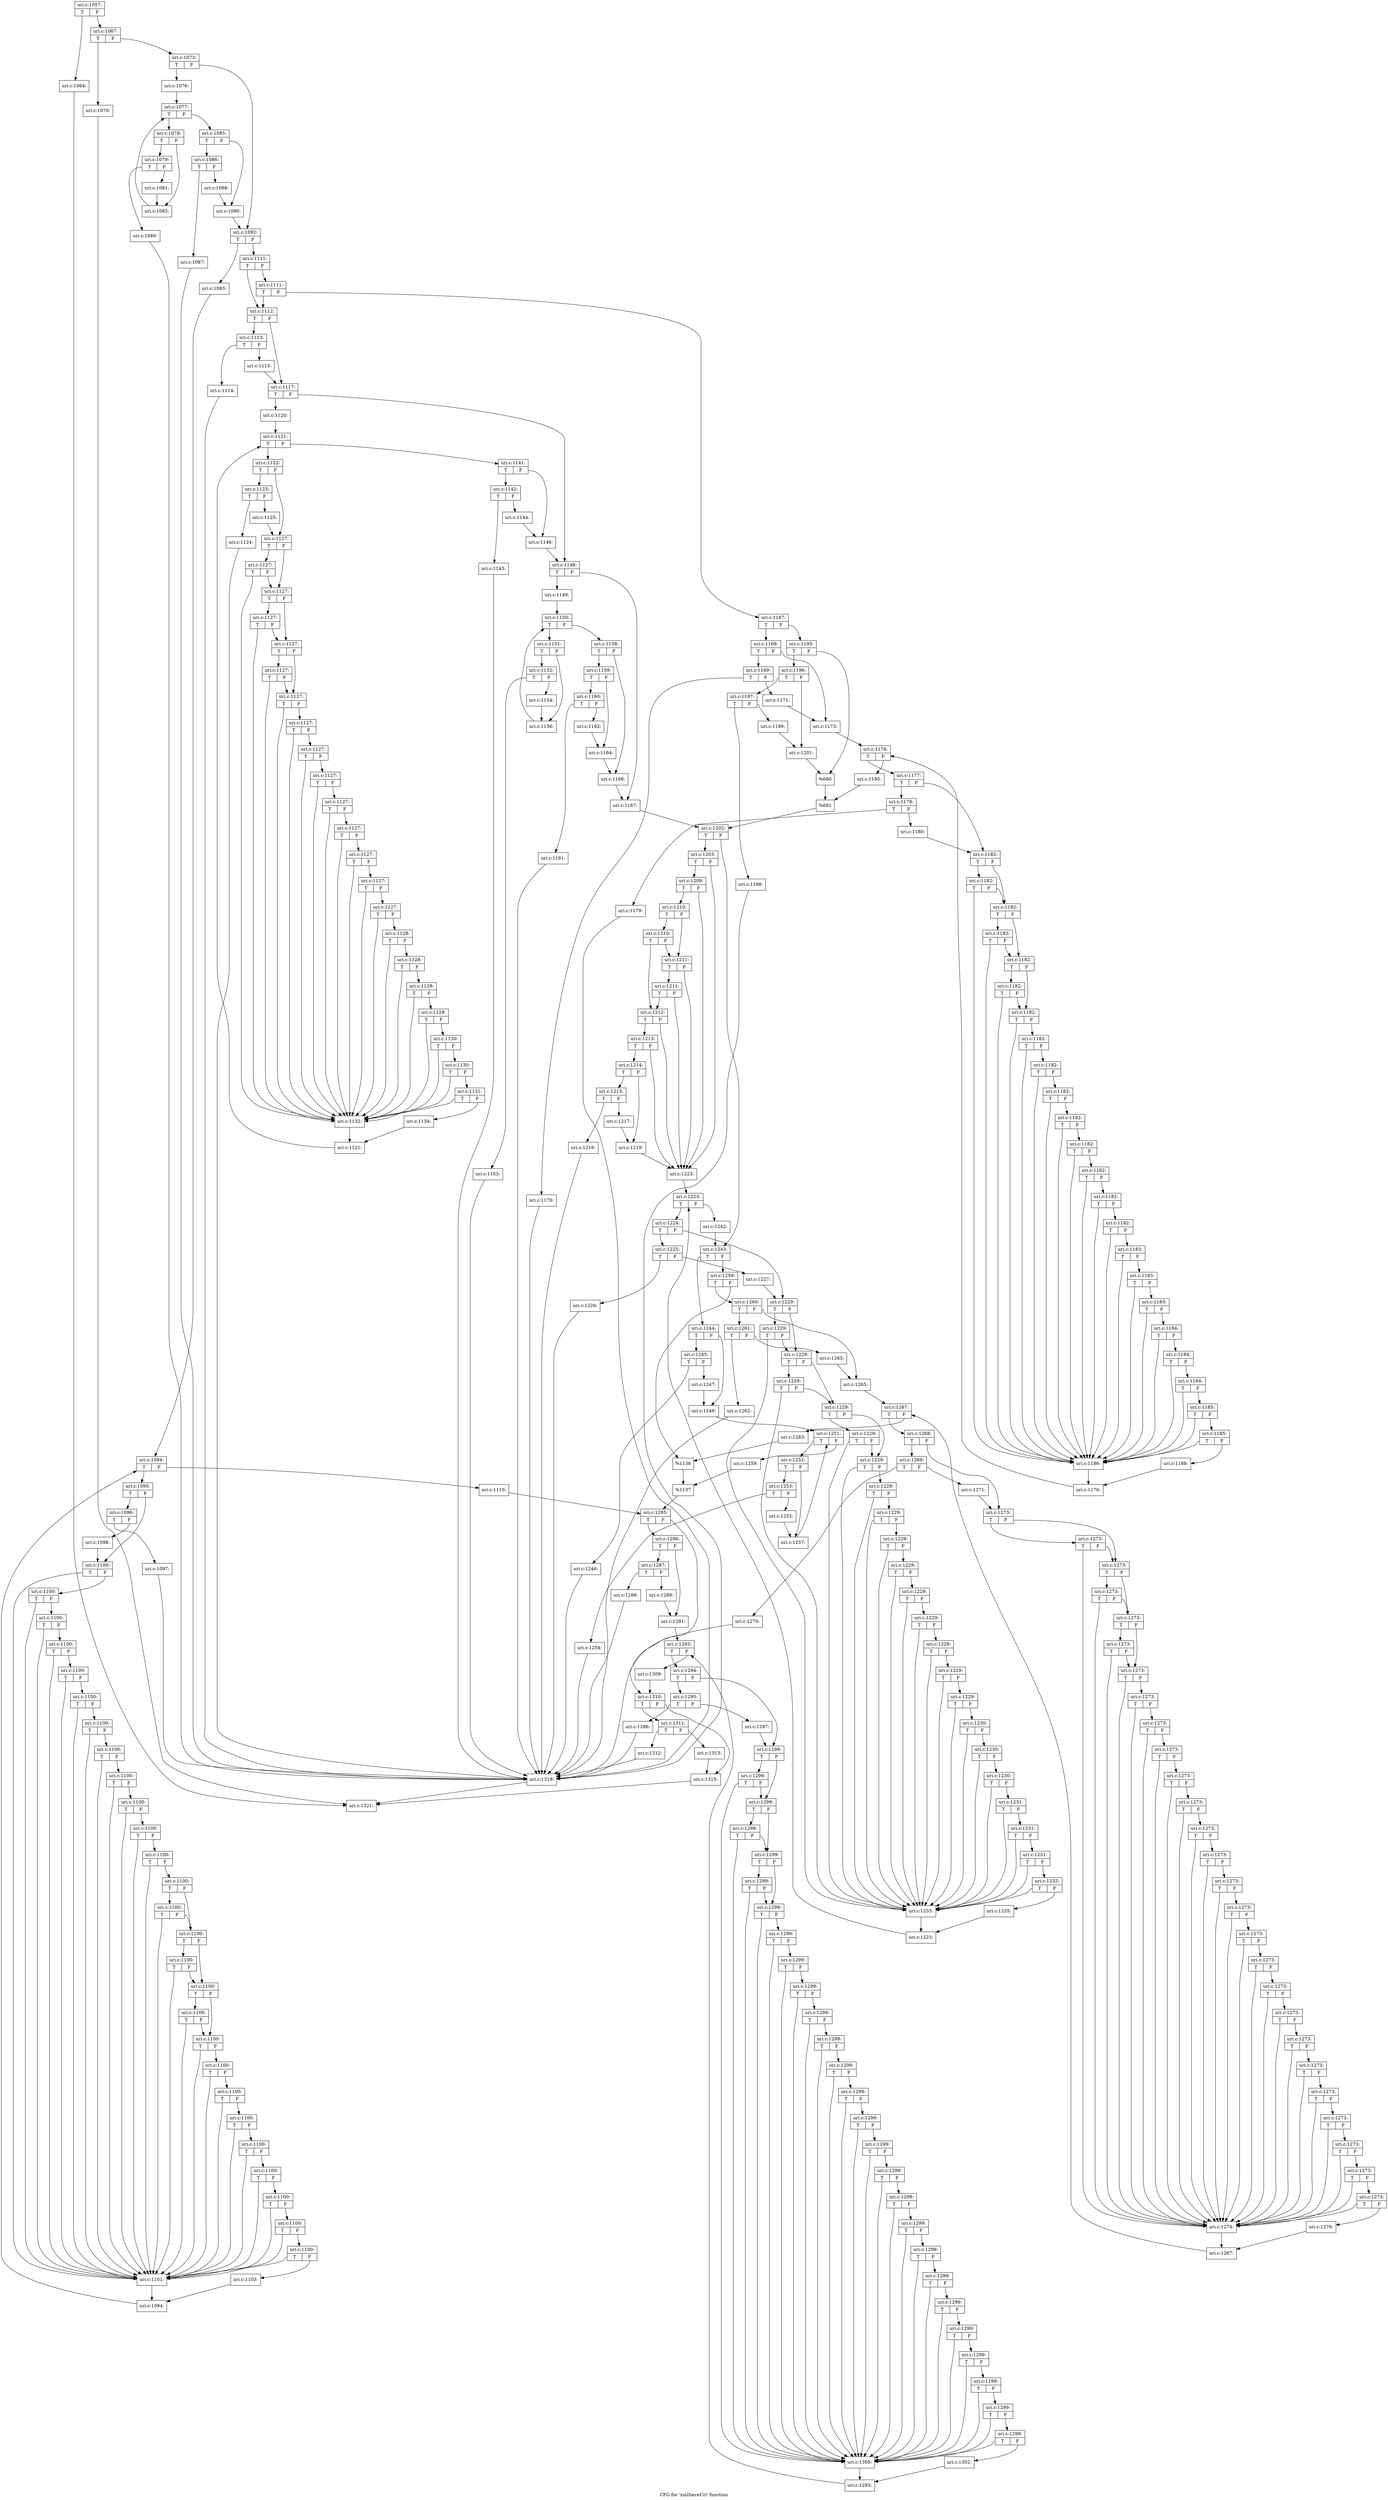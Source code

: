 digraph "CFG for 'xmlSaveUri' function" {
	label="CFG for 'xmlSaveUri' function";

	Node0x471c890 [shape=record,label="{uri.c:1057:|{<s0>T|<s1>F}}"];
	Node0x471c890:s0 -> Node0x471df40;
	Node0x471c890:s1 -> Node0x471df90;
	Node0x471df40 [shape=record,label="{uri.c:1064:}"];
	Node0x471df40 -> Node0x47a42d0;
	Node0x471df90 [shape=record,label="{uri.c:1067:|{<s0>T|<s1>F}}"];
	Node0x471df90:s0 -> Node0x47d1d40;
	Node0x471df90:s1 -> Node0x47d1d90;
	Node0x47d1d40 [shape=record,label="{uri.c:1070:}"];
	Node0x47d1d40 -> Node0x47a42d0;
	Node0x47d1d90 [shape=record,label="{uri.c:1073:|{<s0>T|<s1>F}}"];
	Node0x47d1d90:s0 -> Node0x47a3900;
	Node0x47d1d90:s1 -> Node0x47d26c0;
	Node0x47a3900 [shape=record,label="{uri.c:1076:}"];
	Node0x47a3900 -> Node0x47a0fc0;
	Node0x47a0fc0 [shape=record,label="{uri.c:1077:|{<s0>T|<s1>F}}"];
	Node0x47a0fc0:s0 -> Node0x47d3a30;
	Node0x47a0fc0:s1 -> Node0x47d37d0;
	Node0x47d3a30 [shape=record,label="{uri.c:1078:|{<s0>T|<s1>F}}"];
	Node0x47d3a30:s0 -> Node0x47d3c20;
	Node0x47d3a30:s1 -> Node0x47d3c70;
	Node0x47d3c20 [shape=record,label="{uri.c:1079:|{<s0>T|<s1>F}}"];
	Node0x47d3c20:s0 -> Node0x47a4d70;
	Node0x47d3c20:s1 -> Node0x47d4840;
	Node0x47a4d70 [shape=record,label="{uri.c:1080:}"];
	Node0x47a4d70 -> Node0x47d4cf0;
	Node0x47d4840 [shape=record,label="{uri.c:1081:}"];
	Node0x47d4840 -> Node0x47d3c70;
	Node0x47d3c70 [shape=record,label="{uri.c:1083:}"];
	Node0x47d3c70 -> Node0x47a0fc0;
	Node0x47d37d0 [shape=record,label="{uri.c:1085:|{<s0>T|<s1>F}}"];
	Node0x47d37d0:s0 -> Node0x47d6970;
	Node0x47d37d0:s1 -> Node0x47d69c0;
	Node0x47d6970 [shape=record,label="{uri.c:1086:|{<s0>T|<s1>F}}"];
	Node0x47d6970:s0 -> Node0x47d7140;
	Node0x47d6970:s1 -> Node0x47d7190;
	Node0x47d7140 [shape=record,label="{uri.c:1087:}"];
	Node0x47d7140 -> Node0x47d4cf0;
	Node0x47d7190 [shape=record,label="{uri.c:1088:}"];
	Node0x47d7190 -> Node0x47d69c0;
	Node0x47d69c0 [shape=record,label="{uri.c:1090:}"];
	Node0x47d69c0 -> Node0x47d26c0;
	Node0x47d26c0 [shape=record,label="{uri.c:1092:|{<s0>T|<s1>F}}"];
	Node0x47d26c0:s0 -> Node0x47d7d30;
	Node0x47d26c0:s1 -> Node0x47d7dd0;
	Node0x47d7d30 [shape=record,label="{uri.c:1093:}"];
	Node0x47d7d30 -> Node0x47d8490;
	Node0x47d8490 [shape=record,label="{uri.c:1094:|{<s0>T|<s1>F}}"];
	Node0x47d8490:s0 -> Node0x47d8940;
	Node0x47d8490:s1 -> Node0x47d86b0;
	Node0x47d8940 [shape=record,label="{uri.c:1095:|{<s0>T|<s1>F}}"];
	Node0x47d8940:s0 -> Node0x47d8b30;
	Node0x47d8940:s1 -> Node0x47d8b80;
	Node0x47d8b30 [shape=record,label="{uri.c:1096:|{<s0>T|<s1>F}}"];
	Node0x47d8b30:s0 -> Node0x47d9220;
	Node0x47d8b30:s1 -> Node0x47d9270;
	Node0x47d9220 [shape=record,label="{uri.c:1097:}"];
	Node0x47d9220 -> Node0x47d4cf0;
	Node0x47d9270 [shape=record,label="{uri.c:1098:}"];
	Node0x47d9270 -> Node0x47d8b80;
	Node0x47d8b80 [shape=record,label="{uri.c:1100:|{<s0>T|<s1>F}}"];
	Node0x47d8b80:s0 -> Node0x47d9880;
	Node0x47d8b80:s1 -> Node0x47d9d40;
	Node0x47d9d40 [shape=record,label="{uri.c:1100:|{<s0>T|<s1>F}}"];
	Node0x47d9d40:s0 -> Node0x47d9880;
	Node0x47d9d40:s1 -> Node0x47d9cf0;
	Node0x47d9cf0 [shape=record,label="{uri.c:1100:|{<s0>T|<s1>F}}"];
	Node0x47d9cf0:s0 -> Node0x47d9880;
	Node0x47d9cf0:s1 -> Node0x47d9ca0;
	Node0x47d9ca0 [shape=record,label="{uri.c:1100:|{<s0>T|<s1>F}}"];
	Node0x47d9ca0:s0 -> Node0x47d9880;
	Node0x47d9ca0:s1 -> Node0x47d9c50;
	Node0x47d9c50 [shape=record,label="{uri.c:1100:|{<s0>T|<s1>F}}"];
	Node0x47d9c50:s0 -> Node0x47d9880;
	Node0x47d9c50:s1 -> Node0x47d9c00;
	Node0x47d9c00 [shape=record,label="{uri.c:1100:|{<s0>T|<s1>F}}"];
	Node0x47d9c00:s0 -> Node0x47d9880;
	Node0x47d9c00:s1 -> Node0x47d9bb0;
	Node0x47d9bb0 [shape=record,label="{uri.c:1100:|{<s0>T|<s1>F}}"];
	Node0x47d9bb0:s0 -> Node0x47d9880;
	Node0x47d9bb0:s1 -> Node0x47d9b60;
	Node0x47d9b60 [shape=record,label="{uri.c:1100:|{<s0>T|<s1>F}}"];
	Node0x47d9b60:s0 -> Node0x47d9880;
	Node0x47d9b60:s1 -> Node0x47d9b10;
	Node0x47d9b10 [shape=record,label="{uri.c:1100:|{<s0>T|<s1>F}}"];
	Node0x47d9b10:s0 -> Node0x47d9880;
	Node0x47d9b10:s1 -> Node0x47d9ac0;
	Node0x47d9ac0 [shape=record,label="{uri.c:1100:|{<s0>T|<s1>F}}"];
	Node0x47d9ac0:s0 -> Node0x47d9880;
	Node0x47d9ac0:s1 -> Node0x47d9a70;
	Node0x47d9a70 [shape=record,label="{uri.c:1100:|{<s0>T|<s1>F}}"];
	Node0x47d9a70:s0 -> Node0x47d9880;
	Node0x47d9a70:s1 -> Node0x47d99f0;
	Node0x47d99f0 [shape=record,label="{uri.c:1100:|{<s0>T|<s1>F}}"];
	Node0x47d99f0:s0 -> Node0x47d9880;
	Node0x47d99f0:s1 -> Node0x47d9970;
	Node0x47d9970 [shape=record,label="{uri.c:1100:|{<s0>T|<s1>F}}"];
	Node0x47d9970:s0 -> Node0x47dbc10;
	Node0x47d9970:s1 -> Node0x47dbbc0;
	Node0x47dbc10 [shape=record,label="{uri.c:1100:|{<s0>T|<s1>F}}"];
	Node0x47dbc10:s0 -> Node0x47d9880;
	Node0x47dbc10:s1 -> Node0x47dbbc0;
	Node0x47dbbc0 [shape=record,label="{uri.c:1100:|{<s0>T|<s1>F}}"];
	Node0x47dbbc0:s0 -> Node0x47dc140;
	Node0x47dbbc0:s1 -> Node0x47dbb70;
	Node0x47dc140 [shape=record,label="{uri.c:1100:|{<s0>T|<s1>F}}"];
	Node0x47dc140:s0 -> Node0x47d9880;
	Node0x47dc140:s1 -> Node0x47dbb70;
	Node0x47dbb70 [shape=record,label="{uri.c:1100:|{<s0>T|<s1>F}}"];
	Node0x47dbb70:s0 -> Node0x47dc670;
	Node0x47dbb70:s1 -> Node0x47dbaf0;
	Node0x47dc670 [shape=record,label="{uri.c:1100:|{<s0>T|<s1>F}}"];
	Node0x47dc670:s0 -> Node0x47d9880;
	Node0x47dc670:s1 -> Node0x47dbaf0;
	Node0x47dbaf0 [shape=record,label="{uri.c:1100:|{<s0>T|<s1>F}}"];
	Node0x47dbaf0:s0 -> Node0x47d9880;
	Node0x47dbaf0:s1 -> Node0x47dcdd0;
	Node0x47dcdd0 [shape=record,label="{uri.c:1100:|{<s0>T|<s1>F}}"];
	Node0x47dcdd0:s0 -> Node0x47d9880;
	Node0x47dcdd0:s1 -> Node0x47dcd80;
	Node0x47dcd80 [shape=record,label="{uri.c:1100:|{<s0>T|<s1>F}}"];
	Node0x47dcd80:s0 -> Node0x47d9880;
	Node0x47dcd80:s1 -> Node0x47dcd30;
	Node0x47dcd30 [shape=record,label="{uri.c:1100:|{<s0>T|<s1>F}}"];
	Node0x47dcd30:s0 -> Node0x47d9880;
	Node0x47dcd30:s1 -> Node0x47dcce0;
	Node0x47dcce0 [shape=record,label="{uri.c:1100:|{<s0>T|<s1>F}}"];
	Node0x47dcce0:s0 -> Node0x47d9880;
	Node0x47dcce0:s1 -> Node0x47dcc90;
	Node0x47dcc90 [shape=record,label="{uri.c:1100:|{<s0>T|<s1>F}}"];
	Node0x47dcc90:s0 -> Node0x47d9880;
	Node0x47dcc90:s1 -> Node0x47dcc40;
	Node0x47dcc40 [shape=record,label="{uri.c:1100:|{<s0>T|<s1>F}}"];
	Node0x47dcc40:s0 -> Node0x47d9880;
	Node0x47dcc40:s1 -> Node0x47dcbf0;
	Node0x47dcbf0 [shape=record,label="{uri.c:1100:|{<s0>T|<s1>F}}"];
	Node0x47dcbf0:s0 -> Node0x47d9880;
	Node0x47dcbf0:s1 -> Node0x47dcba0;
	Node0x47dcba0 [shape=record,label="{uri.c:1100:|{<s0>T|<s1>F}}"];
	Node0x47dcba0:s0 -> Node0x47d9880;
	Node0x47dcba0:s1 -> Node0x47d9920;
	Node0x47d9880 [shape=record,label="{uri.c:1101:}"];
	Node0x47d9880 -> Node0x47d98d0;
	Node0x47d9920 [shape=record,label="{uri.c:1103:}"];
	Node0x47d9920 -> Node0x47d98d0;
	Node0x47d98d0 [shape=record,label="{uri.c:1094:}"];
	Node0x47d98d0 -> Node0x47d8490;
	Node0x47d86b0 [shape=record,label="{uri.c:1110:}"];
	Node0x47d86b0 -> Node0x47d7d80;
	Node0x47d7dd0 [shape=record,label="{uri.c:1111:|{<s0>T|<s1>F}}"];
	Node0x47d7dd0:s0 -> Node0x47d28b0;
	Node0x47d7dd0:s1 -> Node0x47d29a0;
	Node0x47d29a0 [shape=record,label="{uri.c:1111:|{<s0>T|<s1>F}}"];
	Node0x47d29a0:s0 -> Node0x47d28b0;
	Node0x47d29a0:s1 -> Node0x47d2950;
	Node0x47d28b0 [shape=record,label="{uri.c:1112:|{<s0>T|<s1>F}}"];
	Node0x47d28b0:s0 -> Node0x47d32a0;
	Node0x47d28b0:s1 -> Node0x47d32f0;
	Node0x47d32a0 [shape=record,label="{uri.c:1113:|{<s0>T|<s1>F}}"];
	Node0x47d32a0:s0 -> Node0x47e3570;
	Node0x47d32a0:s1 -> Node0x47e35c0;
	Node0x47e3570 [shape=record,label="{uri.c:1114:}"];
	Node0x47e3570 -> Node0x47d4cf0;
	Node0x47e35c0 [shape=record,label="{uri.c:1115:}"];
	Node0x47e35c0 -> Node0x47d32f0;
	Node0x47d32f0 [shape=record,label="{uri.c:1117:|{<s0>T|<s1>F}}"];
	Node0x47d32f0:s0 -> Node0x47e44d0;
	Node0x47d32f0:s1 -> Node0x47e4520;
	Node0x47e44d0 [shape=record,label="{uri.c:1120:}"];
	Node0x47e44d0 -> Node0x47966c0;
	Node0x47966c0 [shape=record,label="{uri.c:1121:|{<s0>T|<s1>F}}"];
	Node0x47966c0:s0 -> Node0x47e56d0;
	Node0x47966c0:s1 -> Node0x47e5440;
	Node0x47e56d0 [shape=record,label="{uri.c:1122:|{<s0>T|<s1>F}}"];
	Node0x47e56d0:s0 -> Node0x479bc90;
	Node0x47e56d0:s1 -> Node0x47e5950;
	Node0x479bc90 [shape=record,label="{uri.c:1123:|{<s0>T|<s1>F}}"];
	Node0x479bc90:s0 -> Node0x47e5fb0;
	Node0x479bc90:s1 -> Node0x47e6000;
	Node0x47e5fb0 [shape=record,label="{uri.c:1124:}"];
	Node0x47e5fb0 -> Node0x47d4cf0;
	Node0x47e6000 [shape=record,label="{uri.c:1125:}"];
	Node0x47e6000 -> Node0x47e5950;
	Node0x47e5950 [shape=record,label="{uri.c:1127:|{<s0>T|<s1>F}}"];
	Node0x47e5950:s0 -> Node0x47e6ba0;
	Node0x47e5950:s1 -> Node0x47e6b50;
	Node0x47e6ba0 [shape=record,label="{uri.c:1127:|{<s0>T|<s1>F}}"];
	Node0x47e6ba0:s0 -> Node0x47e6610;
	Node0x47e6ba0:s1 -> Node0x47e6b50;
	Node0x47e6b50 [shape=record,label="{uri.c:1127:|{<s0>T|<s1>F}}"];
	Node0x47e6b50:s0 -> Node0x47e70b0;
	Node0x47e6b50:s1 -> Node0x47e6b00;
	Node0x47e70b0 [shape=record,label="{uri.c:1127:|{<s0>T|<s1>F}}"];
	Node0x47e70b0:s0 -> Node0x47e6610;
	Node0x47e70b0:s1 -> Node0x47e6b00;
	Node0x47e6b00 [shape=record,label="{uri.c:1127:|{<s0>T|<s1>F}}"];
	Node0x47e6b00:s0 -> Node0x47e7560;
	Node0x47e6b00:s1 -> Node0x47e6a80;
	Node0x47e7560 [shape=record,label="{uri.c:1127:|{<s0>T|<s1>F}}"];
	Node0x47e7560:s0 -> Node0x47e6610;
	Node0x47e7560:s1 -> Node0x47e6a80;
	Node0x47e6a80 [shape=record,label="{uri.c:1127:|{<s0>T|<s1>F}}"];
	Node0x47e6a80:s0 -> Node0x47e6610;
	Node0x47e6a80:s1 -> Node0x47e7c40;
	Node0x47e7c40 [shape=record,label="{uri.c:1127:|{<s0>T|<s1>F}}"];
	Node0x47e7c40:s0 -> Node0x47e6610;
	Node0x47e7c40:s1 -> Node0x47e7bf0;
	Node0x47e7bf0 [shape=record,label="{uri.c:1127:|{<s0>T|<s1>F}}"];
	Node0x47e7bf0:s0 -> Node0x47e6610;
	Node0x47e7bf0:s1 -> Node0x47e7ba0;
	Node0x47e7ba0 [shape=record,label="{uri.c:1127:|{<s0>T|<s1>F}}"];
	Node0x47e7ba0:s0 -> Node0x47e6610;
	Node0x47e7ba0:s1 -> Node0x47e7b50;
	Node0x47e7b50 [shape=record,label="{uri.c:1127:|{<s0>T|<s1>F}}"];
	Node0x47e7b50:s0 -> Node0x47e6610;
	Node0x47e7b50:s1 -> Node0x47e7b00;
	Node0x47e7b00 [shape=record,label="{uri.c:1127:|{<s0>T|<s1>F}}"];
	Node0x47e7b00:s0 -> Node0x47e6610;
	Node0x47e7b00:s1 -> Node0x47e7ab0;
	Node0x47e7ab0 [shape=record,label="{uri.c:1127:|{<s0>T|<s1>F}}"];
	Node0x47e7ab0:s0 -> Node0x47e6610;
	Node0x47e7ab0:s1 -> Node0x47e7a60;
	Node0x47e7a60 [shape=record,label="{uri.c:1127:|{<s0>T|<s1>F}}"];
	Node0x47e7a60:s0 -> Node0x47e6610;
	Node0x47e7a60:s1 -> Node0x47e7a10;
	Node0x47e7a10 [shape=record,label="{uri.c:1127:|{<s0>T|<s1>F}}"];
	Node0x47e7a10:s0 -> Node0x47e6610;
	Node0x47e7a10:s1 -> Node0x47e6a00;
	Node0x47e6a00 [shape=record,label="{uri.c:1128:|{<s0>T|<s1>F}}"];
	Node0x47e6a00:s0 -> Node0x47e6610;
	Node0x47e6a00:s1 -> Node0x47e6980;
	Node0x47e6980 [shape=record,label="{uri.c:1128:|{<s0>T|<s1>F}}"];
	Node0x47e6980:s0 -> Node0x47e6610;
	Node0x47e6980:s1 -> Node0x47e6900;
	Node0x47e6900 [shape=record,label="{uri.c:1129:|{<s0>T|<s1>F}}"];
	Node0x47e6900:s0 -> Node0x47e6610;
	Node0x47e6900:s1 -> Node0x47e6880;
	Node0x47e6880 [shape=record,label="{uri.c:1129:|{<s0>T|<s1>F}}"];
	Node0x47e6880:s0 -> Node0x47e6610;
	Node0x47e6880:s1 -> Node0x47e6800;
	Node0x47e6800 [shape=record,label="{uri.c:1130:|{<s0>T|<s1>F}}"];
	Node0x47e6800:s0 -> Node0x47e6610;
	Node0x47e6800:s1 -> Node0x47e6780;
	Node0x47e6780 [shape=record,label="{uri.c:1130:|{<s0>T|<s1>F}}"];
	Node0x47e6780:s0 -> Node0x47e6610;
	Node0x47e6780:s1 -> Node0x47e6700;
	Node0x47e6700 [shape=record,label="{uri.c:1131:|{<s0>T|<s1>F}}"];
	Node0x47e6700:s0 -> Node0x47e6610;
	Node0x47e6700:s1 -> Node0x47e66b0;
	Node0x47e6610 [shape=record,label="{uri.c:1132:}"];
	Node0x47e6610 -> Node0x47e6660;
	Node0x47e66b0 [shape=record,label="{uri.c:1134:}"];
	Node0x47e66b0 -> Node0x47e6660;
	Node0x47e6660 [shape=record,label="{uri.c:1121:}"];
	Node0x47e6660 -> Node0x47966c0;
	Node0x47e5440 [shape=record,label="{uri.c:1141:|{<s0>T|<s1>F}}"];
	Node0x47e5440:s0 -> Node0x47ed3b0;
	Node0x47e5440:s1 -> Node0x47ed400;
	Node0x47ed3b0 [shape=record,label="{uri.c:1142:|{<s0>T|<s1>F}}"];
	Node0x47ed3b0:s0 -> Node0x47edb40;
	Node0x47ed3b0:s1 -> Node0x47edb90;
	Node0x47edb40 [shape=record,label="{uri.c:1143:}"];
	Node0x47edb40 -> Node0x47d4cf0;
	Node0x47edb90 [shape=record,label="{uri.c:1144:}"];
	Node0x47edb90 -> Node0x47ed400;
	Node0x47ed400 [shape=record,label="{uri.c:1146:}"];
	Node0x47ed400 -> Node0x47e4520;
	Node0x47e4520 [shape=record,label="{uri.c:1148:|{<s0>T|<s1>F}}"];
	Node0x47e4520:s0 -> Node0x47ee6f0;
	Node0x47e4520:s1 -> Node0x47ee740;
	Node0x47ee6f0 [shape=record,label="{uri.c:1149:}"];
	Node0x47ee6f0 -> Node0x47eee00;
	Node0x47eee00 [shape=record,label="{uri.c:1150:|{<s0>T|<s1>F}}"];
	Node0x47eee00:s0 -> Node0x47ef2b0;
	Node0x47eee00:s1 -> Node0x47ef020;
	Node0x47ef2b0 [shape=record,label="{uri.c:1151:|{<s0>T|<s1>F}}"];
	Node0x47ef2b0:s0 -> Node0x47d6d40;
	Node0x47ef2b0:s1 -> Node0x47d6d90;
	Node0x47d6d40 [shape=record,label="{uri.c:1152:|{<s0>T|<s1>F}}"];
	Node0x47d6d40:s0 -> Node0x47efca0;
	Node0x47d6d40:s1 -> Node0x47efcf0;
	Node0x47efca0 [shape=record,label="{uri.c:1153:}"];
	Node0x47efca0 -> Node0x47d4cf0;
	Node0x47efcf0 [shape=record,label="{uri.c:1154:}"];
	Node0x47efcf0 -> Node0x47d6d90;
	Node0x47d6d90 [shape=record,label="{uri.c:1156:}"];
	Node0x47d6d90 -> Node0x47eee00;
	Node0x47ef020 [shape=record,label="{uri.c:1158:|{<s0>T|<s1>F}}"];
	Node0x47ef020:s0 -> Node0x47f09e0;
	Node0x47ef020:s1 -> Node0x47f0a30;
	Node0x47f09e0 [shape=record,label="{uri.c:1159:|{<s0>T|<s1>F}}"];
	Node0x47f09e0:s0 -> Node0x47f0f20;
	Node0x47f09e0:s1 -> Node0x47f0f70;
	Node0x47f0f20 [shape=record,label="{uri.c:1160:|{<s0>T|<s1>F}}"];
	Node0x47f0f20:s0 -> Node0x47f1650;
	Node0x47f0f20:s1 -> Node0x47f16a0;
	Node0x47f1650 [shape=record,label="{uri.c:1161:}"];
	Node0x47f1650 -> Node0x47d4cf0;
	Node0x47f16a0 [shape=record,label="{uri.c:1162:}"];
	Node0x47f16a0 -> Node0x47f0f70;
	Node0x47f0f70 [shape=record,label="{uri.c:1164:}"];
	Node0x47f0f70 -> Node0x47f0a30;
	Node0x47f0a30 [shape=record,label="{uri.c:1166:}"];
	Node0x47f0a30 -> Node0x47ee740;
	Node0x47ee740 [shape=record,label="{uri.c:1167:}"];
	Node0x47ee740 -> Node0x47d2900;
	Node0x47d2950 [shape=record,label="{uri.c:1167:|{<s0>T|<s1>F}}"];
	Node0x47d2950:s0 -> Node0x47f2560;
	Node0x47d2950:s1 -> Node0x47f32d0;
	Node0x47f2560 [shape=record,label="{uri.c:1168:|{<s0>T|<s1>F}}"];
	Node0x47f2560:s0 -> Node0x47f3740;
	Node0x47f2560:s1 -> Node0x47f3790;
	Node0x47f3740 [shape=record,label="{uri.c:1169:|{<s0>T|<s1>F}}"];
	Node0x47f3740:s0 -> Node0x47f3df0;
	Node0x47f3740:s1 -> Node0x47f3e40;
	Node0x47f3df0 [shape=record,label="{uri.c:1170:}"];
	Node0x47f3df0 -> Node0x47d4cf0;
	Node0x47f3e40 [shape=record,label="{uri.c:1171:}"];
	Node0x47f3e40 -> Node0x47f3790;
	Node0x47f3790 [shape=record,label="{uri.c:1173:}"];
	Node0x47f3790 -> Node0x47e1720;
	Node0x47e1720 [shape=record,label="{uri.c:1176:|{<s0>T|<s1>F}}"];
	Node0x47e1720:s0 -> Node0x47e1b90;
	Node0x47e1720:s1 -> Node0x47e1900;
	Node0x47e1b90 [shape=record,label="{uri.c:1177:|{<s0>T|<s1>F}}"];
	Node0x47e1b90:s0 -> Node0x47e1d00;
	Node0x47e1b90:s1 -> Node0x47e1d50;
	Node0x47e1d00 [shape=record,label="{uri.c:1178:|{<s0>T|<s1>F}}"];
	Node0x47e1d00:s0 -> Node0x47e2330;
	Node0x47e1d00:s1 -> Node0x47e2380;
	Node0x47e2330 [shape=record,label="{uri.c:1179:}"];
	Node0x47e2330 -> Node0x47d4cf0;
	Node0x47e2380 [shape=record,label="{uri.c:1180:}"];
	Node0x47e2380 -> Node0x47e1d50;
	Node0x47e1d50 [shape=record,label="{uri.c:1182:|{<s0>T|<s1>F}}"];
	Node0x47e1d50:s0 -> Node0x47e2fa0;
	Node0x47e1d50:s1 -> Node0x47e2f50;
	Node0x47e2fa0 [shape=record,label="{uri.c:1182:|{<s0>T|<s1>F}}"];
	Node0x47e2fa0:s0 -> Node0x47e2990;
	Node0x47e2fa0:s1 -> Node0x47e2f50;
	Node0x47e2f50 [shape=record,label="{uri.c:1182:|{<s0>T|<s1>F}}"];
	Node0x47e2f50:s0 -> Node0x47f8a40;
	Node0x47e2f50:s1 -> Node0x47e2f00;
	Node0x47f8a40 [shape=record,label="{uri.c:1182:|{<s0>T|<s1>F}}"];
	Node0x47f8a40:s0 -> Node0x47e2990;
	Node0x47f8a40:s1 -> Node0x47e2f00;
	Node0x47e2f00 [shape=record,label="{uri.c:1182:|{<s0>T|<s1>F}}"];
	Node0x47e2f00:s0 -> Node0x47f8ef0;
	Node0x47e2f00:s1 -> Node0x47e2e80;
	Node0x47f8ef0 [shape=record,label="{uri.c:1182:|{<s0>T|<s1>F}}"];
	Node0x47f8ef0:s0 -> Node0x47e2990;
	Node0x47f8ef0:s1 -> Node0x47e2e80;
	Node0x47e2e80 [shape=record,label="{uri.c:1182:|{<s0>T|<s1>F}}"];
	Node0x47e2e80:s0 -> Node0x47e2990;
	Node0x47e2e80:s1 -> Node0x47f95d0;
	Node0x47f95d0 [shape=record,label="{uri.c:1182:|{<s0>T|<s1>F}}"];
	Node0x47f95d0:s0 -> Node0x47e2990;
	Node0x47f95d0:s1 -> Node0x47f9580;
	Node0x47f9580 [shape=record,label="{uri.c:1182:|{<s0>T|<s1>F}}"];
	Node0x47f9580:s0 -> Node0x47e2990;
	Node0x47f9580:s1 -> Node0x47f9530;
	Node0x47f9530 [shape=record,label="{uri.c:1182:|{<s0>T|<s1>F}}"];
	Node0x47f9530:s0 -> Node0x47e2990;
	Node0x47f9530:s1 -> Node0x47f94e0;
	Node0x47f94e0 [shape=record,label="{uri.c:1182:|{<s0>T|<s1>F}}"];
	Node0x47f94e0:s0 -> Node0x47e2990;
	Node0x47f94e0:s1 -> Node0x47f9490;
	Node0x47f9490 [shape=record,label="{uri.c:1182:|{<s0>T|<s1>F}}"];
	Node0x47f9490:s0 -> Node0x47e2990;
	Node0x47f9490:s1 -> Node0x47f9440;
	Node0x47f9440 [shape=record,label="{uri.c:1182:|{<s0>T|<s1>F}}"];
	Node0x47f9440:s0 -> Node0x47e2990;
	Node0x47f9440:s1 -> Node0x47f93f0;
	Node0x47f93f0 [shape=record,label="{uri.c:1182:|{<s0>T|<s1>F}}"];
	Node0x47f93f0:s0 -> Node0x47e2990;
	Node0x47f93f0:s1 -> Node0x47f93a0;
	Node0x47f93a0 [shape=record,label="{uri.c:1182:|{<s0>T|<s1>F}}"];
	Node0x47f93a0:s0 -> Node0x47e2990;
	Node0x47f93a0:s1 -> Node0x47e2e00;
	Node0x47e2e00 [shape=record,label="{uri.c:1183:|{<s0>T|<s1>F}}"];
	Node0x47e2e00:s0 -> Node0x47e2990;
	Node0x47e2e00:s1 -> Node0x47e2d80;
	Node0x47e2d80 [shape=record,label="{uri.c:1183:|{<s0>T|<s1>F}}"];
	Node0x47e2d80:s0 -> Node0x47e2990;
	Node0x47e2d80:s1 -> Node0x47e2d00;
	Node0x47e2d00 [shape=record,label="{uri.c:1183:|{<s0>T|<s1>F}}"];
	Node0x47e2d00:s0 -> Node0x47e2990;
	Node0x47e2d00:s1 -> Node0x47e2c80;
	Node0x47e2c80 [shape=record,label="{uri.c:1184:|{<s0>T|<s1>F}}"];
	Node0x47e2c80:s0 -> Node0x47e2990;
	Node0x47e2c80:s1 -> Node0x47e2c00;
	Node0x47e2c00 [shape=record,label="{uri.c:1184:|{<s0>T|<s1>F}}"];
	Node0x47e2c00:s0 -> Node0x47e2990;
	Node0x47e2c00:s1 -> Node0x47e2b80;
	Node0x47e2b80 [shape=record,label="{uri.c:1184:|{<s0>T|<s1>F}}"];
	Node0x47e2b80:s0 -> Node0x47e2990;
	Node0x47e2b80:s1 -> Node0x47e2b00;
	Node0x47e2b00 [shape=record,label="{uri.c:1185:|{<s0>T|<s1>F}}"];
	Node0x47e2b00:s0 -> Node0x47e2990;
	Node0x47e2b00:s1 -> Node0x47e2a80;
	Node0x47e2a80 [shape=record,label="{uri.c:1185:|{<s0>T|<s1>F}}"];
	Node0x47e2a80:s0 -> Node0x47e2990;
	Node0x47e2a80:s1 -> Node0x47e2a30;
	Node0x47e2990 [shape=record,label="{uri.c:1186:}"];
	Node0x47e2990 -> Node0x47e29e0;
	Node0x47e2a30 [shape=record,label="{uri.c:1188:}"];
	Node0x47e2a30 -> Node0x47e29e0;
	Node0x47e29e0 [shape=record,label="{uri.c:1176:}"];
	Node0x47e29e0 -> Node0x47e1720;
	Node0x47e1900 [shape=record,label="{uri.c:1195:}"];
	Node0x47e1900 -> Node0x47f2890;
	Node0x47f32d0 [shape=record,label="{uri.c:1195:|{<s0>T|<s1>F}}"];
	Node0x47f32d0:s0 -> Node0x47ff530;
	Node0x47f32d0:s1 -> Node0x47ff580;
	Node0x47ff530 [shape=record,label="{uri.c:1196:|{<s0>T|<s1>F}}"];
	Node0x47ff530:s0 -> Node0x47ffa70;
	Node0x47ff530:s1 -> Node0x47ffac0;
	Node0x47ffa70 [shape=record,label="{uri.c:1197:|{<s0>T|<s1>F}}"];
	Node0x47ffa70:s0 -> Node0x48001a0;
	Node0x47ffa70:s1 -> Node0x48001f0;
	Node0x48001a0 [shape=record,label="{uri.c:1198:}"];
	Node0x48001a0 -> Node0x47d4cf0;
	Node0x48001f0 [shape=record,label="{uri.c:1199:}"];
	Node0x48001f0 -> Node0x47ffac0;
	Node0x47ffac0 [shape=record,label="{uri.c:1201:}"];
	Node0x47ffac0 -> Node0x47ff580;
	Node0x47ff580 [shape=record,label="{%680}"];
	Node0x47ff580 -> Node0x47f2890;
	Node0x47f2890 [shape=record,label="{%681}"];
	Node0x47f2890 -> Node0x47d2900;
	Node0x47d2900 [shape=record,label="{uri.c:1202:|{<s0>T|<s1>F}}"];
	Node0x47d2900:s0 -> Node0x4800a40;
	Node0x47d2900:s1 -> Node0x4800a90;
	Node0x4800a40 [shape=record,label="{uri.c:1203:|{<s0>T|<s1>F}}"];
	Node0x4800a40:s0 -> Node0x4801420;
	Node0x4800a40:s1 -> Node0x4801250;
	Node0x4801420 [shape=record,label="{uri.c:1209:|{<s0>T|<s1>F}}"];
	Node0x4801420:s0 -> Node0x48013a0;
	Node0x4801420:s1 -> Node0x4801250;
	Node0x48013a0 [shape=record,label="{uri.c:1210:|{<s0>T|<s1>F}}"];
	Node0x48013a0:s0 -> Node0x4801d90;
	Node0x48013a0:s1 -> Node0x4801d10;
	Node0x4801d90 [shape=record,label="{uri.c:1210:|{<s0>T|<s1>F}}"];
	Node0x4801d90:s0 -> Node0x4801320;
	Node0x4801d90:s1 -> Node0x4801d10;
	Node0x4801d10 [shape=record,label="{uri.c:1211:|{<s0>T|<s1>F}}"];
	Node0x4801d10:s0 -> Node0x4802510;
	Node0x4801d10:s1 -> Node0x4801250;
	Node0x4802510 [shape=record,label="{uri.c:1211:|{<s0>T|<s1>F}}"];
	Node0x4802510:s0 -> Node0x4801320;
	Node0x4802510:s1 -> Node0x4801250;
	Node0x4801320 [shape=record,label="{uri.c:1212:|{<s0>T|<s1>F}}"];
	Node0x4801320:s0 -> Node0x48012a0;
	Node0x4801320:s1 -> Node0x4801250;
	Node0x48012a0 [shape=record,label="{uri.c:1213:|{<s0>T|<s1>F}}"];
	Node0x48012a0:s0 -> Node0x4801200;
	Node0x48012a0:s1 -> Node0x4801250;
	Node0x4801200 [shape=record,label="{uri.c:1214:|{<s0>T|<s1>F}}"];
	Node0x4801200:s0 -> Node0x4803920;
	Node0x4801200:s1 -> Node0x4803c50;
	Node0x4803920 [shape=record,label="{uri.c:1215:|{<s0>T|<s1>F}}"];
	Node0x4803920:s0 -> Node0x48043d0;
	Node0x4803920:s1 -> Node0x4804420;
	Node0x48043d0 [shape=record,label="{uri.c:1216:}"];
	Node0x48043d0 -> Node0x47d4cf0;
	Node0x4804420 [shape=record,label="{uri.c:1217:}"];
	Node0x4804420 -> Node0x4803c50;
	Node0x4803c50 [shape=record,label="{uri.c:1219:}"];
	Node0x4803c50 -> Node0x4801250;
	Node0x4801250 [shape=record,label="{uri.c:1223:}"];
	Node0x4801250 -> Node0x4805dd0;
	Node0x4805dd0 [shape=record,label="{uri.c:1223:|{<s0>T|<s1>F}}"];
	Node0x4805dd0:s0 -> Node0x4806240;
	Node0x4805dd0:s1 -> Node0x4805fb0;
	Node0x4806240 [shape=record,label="{uri.c:1224:|{<s0>T|<s1>F}}"];
	Node0x4806240:s0 -> Node0x48063b0;
	Node0x4806240:s1 -> Node0x4806400;
	Node0x48063b0 [shape=record,label="{uri.c:1225:|{<s0>T|<s1>F}}"];
	Node0x48063b0:s0 -> Node0x48069e0;
	Node0x48063b0:s1 -> Node0x4806a30;
	Node0x48069e0 [shape=record,label="{uri.c:1226:}"];
	Node0x48069e0 -> Node0x47d4cf0;
	Node0x4806a30 [shape=record,label="{uri.c:1227:}"];
	Node0x4806a30 -> Node0x4806400;
	Node0x4806400 [shape=record,label="{uri.c:1229:|{<s0>T|<s1>F}}"];
	Node0x4806400:s0 -> Node0x4807360;
	Node0x4806400:s1 -> Node0x4807310;
	Node0x4807360 [shape=record,label="{uri.c:1229:|{<s0>T|<s1>F}}"];
	Node0x4807360:s0 -> Node0x4803490;
	Node0x4807360:s1 -> Node0x4807310;
	Node0x4807310 [shape=record,label="{uri.c:1229:|{<s0>T|<s1>F}}"];
	Node0x4807310:s0 -> Node0x4807870;
	Node0x4807310:s1 -> Node0x48072c0;
	Node0x4807870 [shape=record,label="{uri.c:1229:|{<s0>T|<s1>F}}"];
	Node0x4807870:s0 -> Node0x4803490;
	Node0x4807870:s1 -> Node0x48072c0;
	Node0x48072c0 [shape=record,label="{uri.c:1229:|{<s0>T|<s1>F}}"];
	Node0x48072c0:s0 -> Node0x4807d20;
	Node0x48072c0:s1 -> Node0x4807240;
	Node0x4807d20 [shape=record,label="{uri.c:1229:|{<s0>T|<s1>F}}"];
	Node0x4807d20:s0 -> Node0x4803490;
	Node0x4807d20:s1 -> Node0x4807240;
	Node0x4807240 [shape=record,label="{uri.c:1229:|{<s0>T|<s1>F}}"];
	Node0x4807240:s0 -> Node0x4803490;
	Node0x4807240:s1 -> Node0x4808400;
	Node0x4808400 [shape=record,label="{uri.c:1229:|{<s0>T|<s1>F}}"];
	Node0x4808400:s0 -> Node0x4803490;
	Node0x4808400:s1 -> Node0x48083b0;
	Node0x48083b0 [shape=record,label="{uri.c:1229:|{<s0>T|<s1>F}}"];
	Node0x48083b0:s0 -> Node0x4803490;
	Node0x48083b0:s1 -> Node0x4808360;
	Node0x4808360 [shape=record,label="{uri.c:1229:|{<s0>T|<s1>F}}"];
	Node0x4808360:s0 -> Node0x4803490;
	Node0x4808360:s1 -> Node0x4808310;
	Node0x4808310 [shape=record,label="{uri.c:1229:|{<s0>T|<s1>F}}"];
	Node0x4808310:s0 -> Node0x4803490;
	Node0x4808310:s1 -> Node0x48082c0;
	Node0x48082c0 [shape=record,label="{uri.c:1229:|{<s0>T|<s1>F}}"];
	Node0x48082c0:s0 -> Node0x4803490;
	Node0x48082c0:s1 -> Node0x4808270;
	Node0x4808270 [shape=record,label="{uri.c:1229:|{<s0>T|<s1>F}}"];
	Node0x4808270:s0 -> Node0x4803490;
	Node0x4808270:s1 -> Node0x4808220;
	Node0x4808220 [shape=record,label="{uri.c:1229:|{<s0>T|<s1>F}}"];
	Node0x4808220:s0 -> Node0x4803490;
	Node0x4808220:s1 -> Node0x48081d0;
	Node0x48081d0 [shape=record,label="{uri.c:1229:|{<s0>T|<s1>F}}"];
	Node0x48081d0:s0 -> Node0x4803490;
	Node0x48081d0:s1 -> Node0x48071c0;
	Node0x48071c0 [shape=record,label="{uri.c:1229:|{<s0>T|<s1>F}}"];
	Node0x48071c0:s0 -> Node0x4803490;
	Node0x48071c0:s1 -> Node0x4807140;
	Node0x4807140 [shape=record,label="{uri.c:1230:|{<s0>T|<s1>F}}"];
	Node0x4807140:s0 -> Node0x4803490;
	Node0x4807140:s1 -> Node0x48070f0;
	Node0x48070f0 [shape=record,label="{uri.c:1230:|{<s0>T|<s1>F}}"];
	Node0x48070f0:s0 -> Node0x4803490;
	Node0x48070f0:s1 -> Node0x48070a0;
	Node0x48070a0 [shape=record,label="{uri.c:1230:|{<s0>T|<s1>F}}"];
	Node0x48070a0:s0 -> Node0x4803490;
	Node0x48070a0:s1 -> Node0x4807050;
	Node0x4807050 [shape=record,label="{uri.c:1231:|{<s0>T|<s1>F}}"];
	Node0x4807050:s0 -> Node0x4803490;
	Node0x4807050:s1 -> Node0x4807000;
	Node0x4807000 [shape=record,label="{uri.c:1231:|{<s0>T|<s1>F}}"];
	Node0x4807000:s0 -> Node0x4803490;
	Node0x4807000:s1 -> Node0x4803840;
	Node0x4803840 [shape=record,label="{uri.c:1231:|{<s0>T|<s1>F}}"];
	Node0x4803840:s0 -> Node0x4803490;
	Node0x4803840:s1 -> Node0x48037f0;
	Node0x48037f0 [shape=record,label="{uri.c:1232:|{<s0>T|<s1>F}}"];
	Node0x48037f0:s0 -> Node0x4803490;
	Node0x48037f0:s1 -> Node0x4803a60;
	Node0x4803490 [shape=record,label="{uri.c:1233:}"];
	Node0x4803490 -> Node0x4803a10;
	Node0x4803a60 [shape=record,label="{uri.c:1235:}"];
	Node0x4803a60 -> Node0x4803a10;
	Node0x4803a10 [shape=record,label="{uri.c:1223:}"];
	Node0x4803a10 -> Node0x4805dd0;
	Node0x4805fb0 [shape=record,label="{uri.c:1242:}"];
	Node0x4805fb0 -> Node0x4800a90;
	Node0x4800a90 [shape=record,label="{uri.c:1243:|{<s0>T|<s1>F}}"];
	Node0x4800a90:s0 -> Node0x480df80;
	Node0x4800a90:s1 -> Node0x480e020;
	Node0x480df80 [shape=record,label="{uri.c:1244:|{<s0>T|<s1>F}}"];
	Node0x480df80:s0 -> Node0x480e510;
	Node0x480df80:s1 -> Node0x480e560;
	Node0x480e510 [shape=record,label="{uri.c:1245:|{<s0>T|<s1>F}}"];
	Node0x480e510:s0 -> Node0x480ec40;
	Node0x480e510:s1 -> Node0x480ec90;
	Node0x480ec40 [shape=record,label="{uri.c:1246:}"];
	Node0x480ec40 -> Node0x47d4cf0;
	Node0x480ec90 [shape=record,label="{uri.c:1247:}"];
	Node0x480ec90 -> Node0x480e560;
	Node0x480e560 [shape=record,label="{uri.c:1249:}"];
	Node0x480e560 -> Node0x480f930;
	Node0x480f930 [shape=record,label="{uri.c:1251:|{<s0>T|<s1>F}}"];
	Node0x480f930:s0 -> Node0x480fde0;
	Node0x480f930:s1 -> Node0x480fb50;
	Node0x480fde0 [shape=record,label="{uri.c:1252:|{<s0>T|<s1>F}}"];
	Node0x480fde0:s0 -> Node0x480ffd0;
	Node0x480fde0:s1 -> Node0x4810020;
	Node0x480ffd0 [shape=record,label="{uri.c:1253:|{<s0>T|<s1>F}}"];
	Node0x480ffd0:s0 -> Node0x4810680;
	Node0x480ffd0:s1 -> Node0x48106d0;
	Node0x4810680 [shape=record,label="{uri.c:1254:}"];
	Node0x4810680 -> Node0x47d4cf0;
	Node0x48106d0 [shape=record,label="{uri.c:1255:}"];
	Node0x48106d0 -> Node0x4810020;
	Node0x4810020 [shape=record,label="{uri.c:1257:}"];
	Node0x4810020 -> Node0x480f930;
	Node0x480fb50 [shape=record,label="{uri.c:1259:}"];
	Node0x480fb50 -> Node0x480dfd0;
	Node0x480e020 [shape=record,label="{uri.c:1259:|{<s0>T|<s1>F}}"];
	Node0x480e020:s0 -> Node0x4811480;
	Node0x480e020:s1 -> Node0x48114d0;
	Node0x4811480 [shape=record,label="{uri.c:1260:|{<s0>T|<s1>F}}"];
	Node0x4811480:s0 -> Node0x4811a00;
	Node0x4811480:s1 -> Node0x4811a50;
	Node0x4811a00 [shape=record,label="{uri.c:1261:|{<s0>T|<s1>F}}"];
	Node0x4811a00:s0 -> Node0x4812130;
	Node0x4811a00:s1 -> Node0x4812180;
	Node0x4812130 [shape=record,label="{uri.c:1262:}"];
	Node0x4812130 -> Node0x47d4cf0;
	Node0x4812180 [shape=record,label="{uri.c:1263:}"];
	Node0x4812180 -> Node0x4811a50;
	Node0x4811a50 [shape=record,label="{uri.c:1265:}"];
	Node0x4811a50 -> Node0x4812de0;
	Node0x4812de0 [shape=record,label="{uri.c:1267:|{<s0>T|<s1>F}}"];
	Node0x4812de0:s0 -> Node0x4813290;
	Node0x4812de0:s1 -> Node0x4813000;
	Node0x4813290 [shape=record,label="{uri.c:1268:|{<s0>T|<s1>F}}"];
	Node0x4813290:s0 -> Node0x4813480;
	Node0x4813290:s1 -> Node0x48134d0;
	Node0x4813480 [shape=record,label="{uri.c:1269:|{<s0>T|<s1>F}}"];
	Node0x4813480:s0 -> Node0x4813b30;
	Node0x4813480:s1 -> Node0x4813b80;
	Node0x4813b30 [shape=record,label="{uri.c:1270:}"];
	Node0x4813b30 -> Node0x47d4cf0;
	Node0x4813b80 [shape=record,label="{uri.c:1271:}"];
	Node0x4813b80 -> Node0x48134d0;
	Node0x48134d0 [shape=record,label="{uri.c:1273:|{<s0>T|<s1>F}}"];
	Node0x48134d0:s0 -> Node0x4814420;
	Node0x48134d0:s1 -> Node0x48143d0;
	Node0x4814420 [shape=record,label="{uri.c:1273:|{<s0>T|<s1>F}}"];
	Node0x4814420:s0 -> Node0x4814190;
	Node0x4814420:s1 -> Node0x48143d0;
	Node0x48143d0 [shape=record,label="{uri.c:1273:|{<s0>T|<s1>F}}"];
	Node0x48143d0:s0 -> Node0x4814930;
	Node0x48143d0:s1 -> Node0x4814380;
	Node0x4814930 [shape=record,label="{uri.c:1273:|{<s0>T|<s1>F}}"];
	Node0x4814930:s0 -> Node0x4814190;
	Node0x4814930:s1 -> Node0x4814380;
	Node0x4814380 [shape=record,label="{uri.c:1273:|{<s0>T|<s1>F}}"];
	Node0x4814380:s0 -> Node0x4814de0;
	Node0x4814380:s1 -> Node0x4814300;
	Node0x4814de0 [shape=record,label="{uri.c:1273:|{<s0>T|<s1>F}}"];
	Node0x4814de0:s0 -> Node0x4814190;
	Node0x4814de0:s1 -> Node0x4814300;
	Node0x4814300 [shape=record,label="{uri.c:1273:|{<s0>T|<s1>F}}"];
	Node0x4814300:s0 -> Node0x4814190;
	Node0x4814300:s1 -> Node0x48154c0;
	Node0x48154c0 [shape=record,label="{uri.c:1273:|{<s0>T|<s1>F}}"];
	Node0x48154c0:s0 -> Node0x4814190;
	Node0x48154c0:s1 -> Node0x4815470;
	Node0x4815470 [shape=record,label="{uri.c:1273:|{<s0>T|<s1>F}}"];
	Node0x4815470:s0 -> Node0x4814190;
	Node0x4815470:s1 -> Node0x4815420;
	Node0x4815420 [shape=record,label="{uri.c:1273:|{<s0>T|<s1>F}}"];
	Node0x4815420:s0 -> Node0x4814190;
	Node0x4815420:s1 -> Node0x48153d0;
	Node0x48153d0 [shape=record,label="{uri.c:1273:|{<s0>T|<s1>F}}"];
	Node0x48153d0:s0 -> Node0x4814190;
	Node0x48153d0:s1 -> Node0x4815380;
	Node0x4815380 [shape=record,label="{uri.c:1273:|{<s0>T|<s1>F}}"];
	Node0x4815380:s0 -> Node0x4814190;
	Node0x4815380:s1 -> Node0x4815330;
	Node0x4815330 [shape=record,label="{uri.c:1273:|{<s0>T|<s1>F}}"];
	Node0x4815330:s0 -> Node0x4814190;
	Node0x4815330:s1 -> Node0x48152e0;
	Node0x48152e0 [shape=record,label="{uri.c:1273:|{<s0>T|<s1>F}}"];
	Node0x48152e0:s0 -> Node0x4814190;
	Node0x48152e0:s1 -> Node0x4815290;
	Node0x4815290 [shape=record,label="{uri.c:1273:|{<s0>T|<s1>F}}"];
	Node0x4815290:s0 -> Node0x4814190;
	Node0x4815290:s1 -> Node0x4814280;
	Node0x4814280 [shape=record,label="{uri.c:1273:|{<s0>T|<s1>F}}"];
	Node0x4814280:s0 -> Node0x4814190;
	Node0x4814280:s1 -> Node0x4816c10;
	Node0x4816c10 [shape=record,label="{uri.c:1273:|{<s0>T|<s1>F}}"];
	Node0x4816c10:s0 -> Node0x4814190;
	Node0x4816c10:s1 -> Node0x4816bc0;
	Node0x4816bc0 [shape=record,label="{uri.c:1273:|{<s0>T|<s1>F}}"];
	Node0x4816bc0:s0 -> Node0x4814190;
	Node0x4816bc0:s1 -> Node0x4816b70;
	Node0x4816b70 [shape=record,label="{uri.c:1273:|{<s0>T|<s1>F}}"];
	Node0x4816b70:s0 -> Node0x4814190;
	Node0x4816b70:s1 -> Node0x4816b20;
	Node0x4816b20 [shape=record,label="{uri.c:1273:|{<s0>T|<s1>F}}"];
	Node0x4816b20:s0 -> Node0x4814190;
	Node0x4816b20:s1 -> Node0x4816ad0;
	Node0x4816ad0 [shape=record,label="{uri.c:1273:|{<s0>T|<s1>F}}"];
	Node0x4816ad0:s0 -> Node0x4814190;
	Node0x4816ad0:s1 -> Node0x4816a80;
	Node0x4816a80 [shape=record,label="{uri.c:1273:|{<s0>T|<s1>F}}"];
	Node0x4816a80:s0 -> Node0x4814190;
	Node0x4816a80:s1 -> Node0x4816a30;
	Node0x4816a30 [shape=record,label="{uri.c:1273:|{<s0>T|<s1>F}}"];
	Node0x4816a30:s0 -> Node0x4814190;
	Node0x4816a30:s1 -> Node0x48169e0;
	Node0x48169e0 [shape=record,label="{uri.c:1273:|{<s0>T|<s1>F}}"];
	Node0x48169e0:s0 -> Node0x4814190;
	Node0x48169e0:s1 -> Node0x4816990;
	Node0x4816990 [shape=record,label="{uri.c:1273:|{<s0>T|<s1>F}}"];
	Node0x4816990:s0 -> Node0x4814190;
	Node0x4816990:s1 -> Node0x4816940;
	Node0x4816940 [shape=record,label="{uri.c:1273:|{<s0>T|<s1>F}}"];
	Node0x4816940:s0 -> Node0x4814190;
	Node0x4816940:s1 -> Node0x48168c0;
	Node0x48168c0 [shape=record,label="{uri.c:1273:|{<s0>T|<s1>F}}"];
	Node0x48168c0:s0 -> Node0x4814190;
	Node0x48168c0:s1 -> Node0x4814230;
	Node0x4814190 [shape=record,label="{uri.c:1274:}"];
	Node0x4814190 -> Node0x48141e0;
	Node0x4814230 [shape=record,label="{uri.c:1276:}"];
	Node0x4814230 -> Node0x48141e0;
	Node0x48141e0 [shape=record,label="{uri.c:1267:}"];
	Node0x48141e0 -> Node0x4812de0;
	Node0x4813000 [shape=record,label="{uri.c:1283:}"];
	Node0x4813000 -> Node0x48114d0;
	Node0x48114d0 [shape=record,label="{%1136}"];
	Node0x48114d0 -> Node0x480dfd0;
	Node0x480dfd0 [shape=record,label="{%1137}"];
	Node0x480dfd0 -> Node0x47d7d80;
	Node0x47d7d80 [shape=record,label="{uri.c:1285:|{<s0>T|<s1>F}}"];
	Node0x47d7d80:s0 -> Node0x481b6a0;
	Node0x47d7d80:s1 -> Node0x481b6f0;
	Node0x481b6a0 [shape=record,label="{uri.c:1286:|{<s0>T|<s1>F}}"];
	Node0x481b6a0:s0 -> Node0x481ba10;
	Node0x481b6a0:s1 -> Node0x47ef400;
	Node0x481ba10 [shape=record,label="{uri.c:1287:|{<s0>T|<s1>F}}"];
	Node0x481ba10:s0 -> Node0x481c740;
	Node0x481ba10:s1 -> Node0x481c790;
	Node0x481c740 [shape=record,label="{uri.c:1288:}"];
	Node0x481c740 -> Node0x47d4cf0;
	Node0x481c790 [shape=record,label="{uri.c:1289:}"];
	Node0x481c790 -> Node0x47ef400;
	Node0x47ef400 [shape=record,label="{uri.c:1291:}"];
	Node0x47ef400 -> Node0x481d470;
	Node0x481d470 [shape=record,label="{uri.c:1293:|{<s0>T|<s1>F}}"];
	Node0x481d470:s0 -> Node0x481d920;
	Node0x481d470:s1 -> Node0x481d690;
	Node0x481d920 [shape=record,label="{uri.c:1294:|{<s0>T|<s1>F}}"];
	Node0x481d920:s0 -> Node0x481db10;
	Node0x481d920:s1 -> Node0x481db60;
	Node0x481db10 [shape=record,label="{uri.c:1295:|{<s0>T|<s1>F}}"];
	Node0x481db10:s0 -> Node0x481e1c0;
	Node0x481db10:s1 -> Node0x481e210;
	Node0x481e1c0 [shape=record,label="{uri.c:1296:}"];
	Node0x481e1c0 -> Node0x47d4cf0;
	Node0x481e210 [shape=record,label="{uri.c:1297:}"];
	Node0x481e210 -> Node0x481db60;
	Node0x481db60 [shape=record,label="{uri.c:1299:|{<s0>T|<s1>F}}"];
	Node0x481db60:s0 -> Node0x481eab0;
	Node0x481db60:s1 -> Node0x481ea60;
	Node0x481eab0 [shape=record,label="{uri.c:1299:|{<s0>T|<s1>F}}"];
	Node0x481eab0:s0 -> Node0x481e820;
	Node0x481eab0:s1 -> Node0x481ea60;
	Node0x481ea60 [shape=record,label="{uri.c:1299:|{<s0>T|<s1>F}}"];
	Node0x481ea60:s0 -> Node0x481efc0;
	Node0x481ea60:s1 -> Node0x481ea10;
	Node0x481efc0 [shape=record,label="{uri.c:1299:|{<s0>T|<s1>F}}"];
	Node0x481efc0:s0 -> Node0x481e820;
	Node0x481efc0:s1 -> Node0x481ea10;
	Node0x481ea10 [shape=record,label="{uri.c:1299:|{<s0>T|<s1>F}}"];
	Node0x481ea10:s0 -> Node0x481f470;
	Node0x481ea10:s1 -> Node0x481e990;
	Node0x481f470 [shape=record,label="{uri.c:1299:|{<s0>T|<s1>F}}"];
	Node0x481f470:s0 -> Node0x481e820;
	Node0x481f470:s1 -> Node0x481e990;
	Node0x481e990 [shape=record,label="{uri.c:1299:|{<s0>T|<s1>F}}"];
	Node0x481e990:s0 -> Node0x481e820;
	Node0x481e990:s1 -> Node0x481fb50;
	Node0x481fb50 [shape=record,label="{uri.c:1299:|{<s0>T|<s1>F}}"];
	Node0x481fb50:s0 -> Node0x481e820;
	Node0x481fb50:s1 -> Node0x481fb00;
	Node0x481fb00 [shape=record,label="{uri.c:1299:|{<s0>T|<s1>F}}"];
	Node0x481fb00:s0 -> Node0x481e820;
	Node0x481fb00:s1 -> Node0x481fab0;
	Node0x481fab0 [shape=record,label="{uri.c:1299:|{<s0>T|<s1>F}}"];
	Node0x481fab0:s0 -> Node0x481e820;
	Node0x481fab0:s1 -> Node0x481fa60;
	Node0x481fa60 [shape=record,label="{uri.c:1299:|{<s0>T|<s1>F}}"];
	Node0x481fa60:s0 -> Node0x481e820;
	Node0x481fa60:s1 -> Node0x481fa10;
	Node0x481fa10 [shape=record,label="{uri.c:1299:|{<s0>T|<s1>F}}"];
	Node0x481fa10:s0 -> Node0x481e820;
	Node0x481fa10:s1 -> Node0x481f9c0;
	Node0x481f9c0 [shape=record,label="{uri.c:1299:|{<s0>T|<s1>F}}"];
	Node0x481f9c0:s0 -> Node0x481e820;
	Node0x481f9c0:s1 -> Node0x481f970;
	Node0x481f970 [shape=record,label="{uri.c:1299:|{<s0>T|<s1>F}}"];
	Node0x481f970:s0 -> Node0x481e820;
	Node0x481f970:s1 -> Node0x481f920;
	Node0x481f920 [shape=record,label="{uri.c:1299:|{<s0>T|<s1>F}}"];
	Node0x481f920:s0 -> Node0x481e820;
	Node0x481f920:s1 -> Node0x481e910;
	Node0x481e910 [shape=record,label="{uri.c:1299:|{<s0>T|<s1>F}}"];
	Node0x481e910:s0 -> Node0x481e820;
	Node0x481e910:s1 -> Node0x48212a0;
	Node0x48212a0 [shape=record,label="{uri.c:1299:|{<s0>T|<s1>F}}"];
	Node0x48212a0:s0 -> Node0x481e820;
	Node0x48212a0:s1 -> Node0x4821250;
	Node0x4821250 [shape=record,label="{uri.c:1299:|{<s0>T|<s1>F}}"];
	Node0x4821250:s0 -> Node0x481e820;
	Node0x4821250:s1 -> Node0x4821200;
	Node0x4821200 [shape=record,label="{uri.c:1299:|{<s0>T|<s1>F}}"];
	Node0x4821200:s0 -> Node0x481e820;
	Node0x4821200:s1 -> Node0x48211b0;
	Node0x48211b0 [shape=record,label="{uri.c:1299:|{<s0>T|<s1>F}}"];
	Node0x48211b0:s0 -> Node0x481e820;
	Node0x48211b0:s1 -> Node0x4821160;
	Node0x4821160 [shape=record,label="{uri.c:1299:|{<s0>T|<s1>F}}"];
	Node0x4821160:s0 -> Node0x481e820;
	Node0x4821160:s1 -> Node0x4821110;
	Node0x4821110 [shape=record,label="{uri.c:1299:|{<s0>T|<s1>F}}"];
	Node0x4821110:s0 -> Node0x481e820;
	Node0x4821110:s1 -> Node0x48210c0;
	Node0x48210c0 [shape=record,label="{uri.c:1299:|{<s0>T|<s1>F}}"];
	Node0x48210c0:s0 -> Node0x481e820;
	Node0x48210c0:s1 -> Node0x4821070;
	Node0x4821070 [shape=record,label="{uri.c:1299:|{<s0>T|<s1>F}}"];
	Node0x4821070:s0 -> Node0x481e820;
	Node0x4821070:s1 -> Node0x4821020;
	Node0x4821020 [shape=record,label="{uri.c:1299:|{<s0>T|<s1>F}}"];
	Node0x4821020:s0 -> Node0x481e820;
	Node0x4821020:s1 -> Node0x4820fd0;
	Node0x4820fd0 [shape=record,label="{uri.c:1299:|{<s0>T|<s1>F}}"];
	Node0x4820fd0:s0 -> Node0x481e820;
	Node0x4820fd0:s1 -> Node0x4820f50;
	Node0x4820f50 [shape=record,label="{uri.c:1299:|{<s0>T|<s1>F}}"];
	Node0x4820f50:s0 -> Node0x481e820;
	Node0x4820f50:s1 -> Node0x481e8c0;
	Node0x481e820 [shape=record,label="{uri.c:1300:}"];
	Node0x481e820 -> Node0x481e870;
	Node0x481e8c0 [shape=record,label="{uri.c:1302:}"];
	Node0x481e8c0 -> Node0x481e870;
	Node0x481e870 [shape=record,label="{uri.c:1293:}"];
	Node0x481e870 -> Node0x481d470;
	Node0x481d690 [shape=record,label="{uri.c:1309:}"];
	Node0x481d690 -> Node0x481b6f0;
	Node0x481b6f0 [shape=record,label="{uri.c:1310:|{<s0>T|<s1>F}}"];
	Node0x481b6f0:s0 -> Node0x47f7680;
	Node0x481b6f0:s1 -> Node0x47f76d0;
	Node0x47f7680 [shape=record,label="{uri.c:1311:|{<s0>T|<s1>F}}"];
	Node0x47f7680:s0 -> Node0x47f7d30;
	Node0x47f7680:s1 -> Node0x47f7d80;
	Node0x47f7d30 [shape=record,label="{uri.c:1312:}"];
	Node0x47f7d30 -> Node0x47d4cf0;
	Node0x47f7d80 [shape=record,label="{uri.c:1313:}"];
	Node0x47f7d80 -> Node0x47f76d0;
	Node0x47f76d0 [shape=record,label="{uri.c:1315:}"];
	Node0x47f76d0 -> Node0x47a42d0;
	Node0x47d4cf0 [shape=record,label="{uri.c:1319:}"];
	Node0x47d4cf0 -> Node0x47a42d0;
	Node0x47a42d0 [shape=record,label="{uri.c:1321:}"];
}
